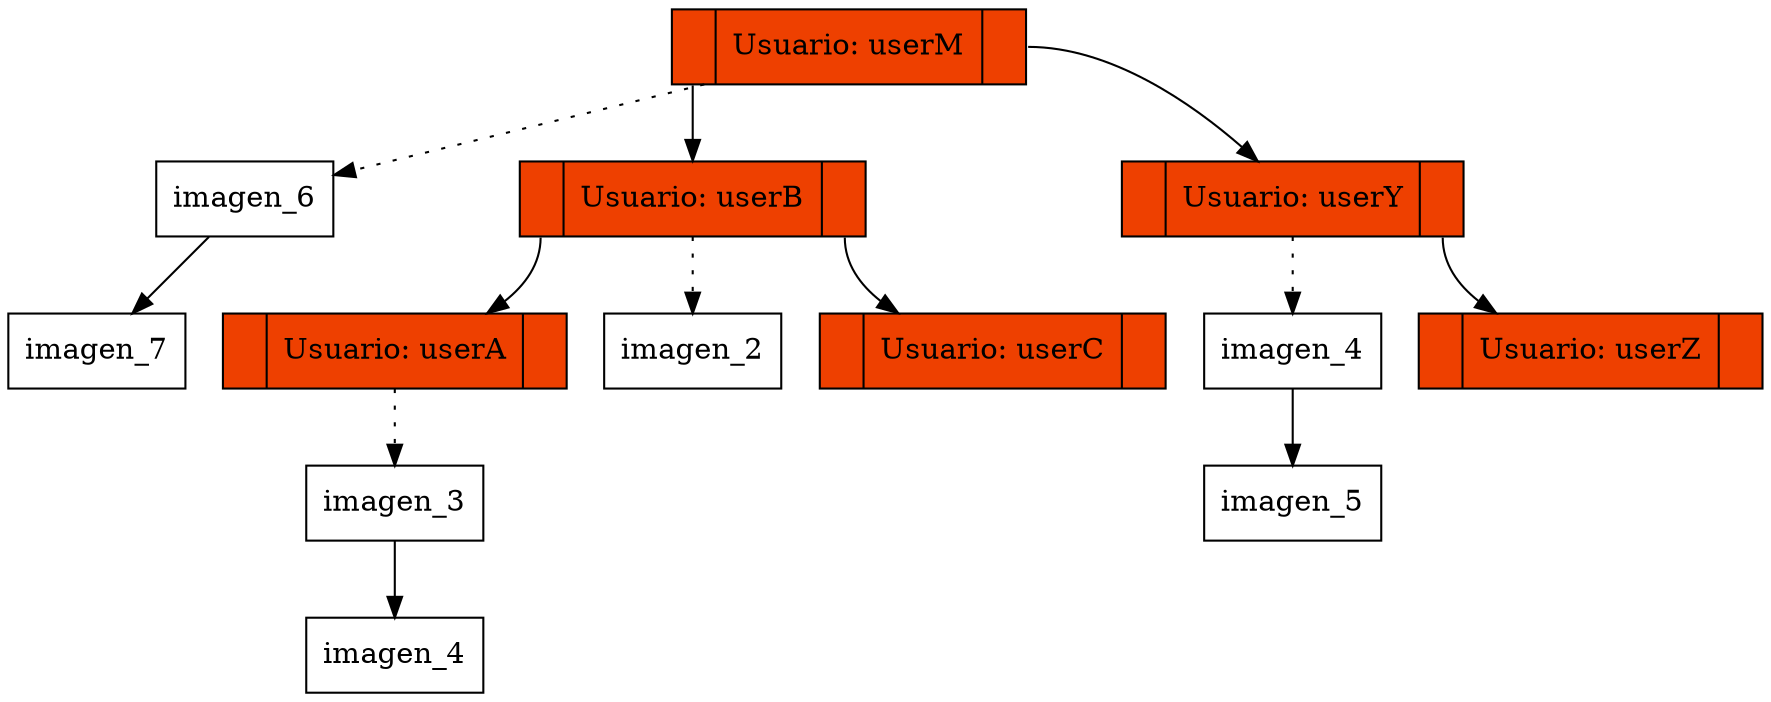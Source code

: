digraph g{
	Node8601332:C0->Node845275; 
	Node8601332:C1->Node3847813; 
	Node8601332->Node_userM_6[style=dotted]; 
	Node_userM_6->Node_userM_7; 

 	Node_userM_6[shape=record,width=.9,height=.5,label = "imagen_6"] 

 	Node_userM_7[shape=record,width=.9,height=.5,label = "imagen_7"] 
	Node845275:C0->Node6865180; 
	Node845275:C1->Node2538854; 
	Node845275->Node_userB_2[style=dotted]; 

 	Node_userB_2[shape=record,width=.9,height=.5,label = "imagen_2"] 
	Node6865180->Node_userA_3[style=dotted]; 
	Node_userA_3->Node_userA_4; 

 	Node_userA_3[shape=record,width=.9,height=.5,label = "imagen_3"] 

 	Node_userA_4[shape=record,width=.9,height=.5,label = "imagen_4"] 

 	Node6865180[shape=record,width=.9,height=.5,style=filled,fillcolor=orangered2,label = "<C0>|Usuario: userA|<C1>"] 

 	Node2538854[shape=record,width=.9,height=.5,style=filled,fillcolor=orangered2,label = "<C0>|Usuario: userC|<C1>"] 

 	Node845275[shape=record,width=.9,height=.5,style=filled,fillcolor=orangered2,label = "<C0>|Usuario: userB|<C1>"] 
	Node3847813:C1->Node3648483; 
	Node3847813->Node_userY_4[style=dotted]; 
	Node_userY_4->Node_userY_5; 

 	Node_userY_4[shape=record,width=.9,height=.5,label = "imagen_4"] 

 	Node_userY_5[shape=record,width=.9,height=.5,label = "imagen_5"] 

 	Node3648483[shape=record,width=.9,height=.5,style=filled,fillcolor=orangered2,label = "<C0>|Usuario: userZ|<C1>"] 

 	Node3847813[shape=record,width=.9,height=.5,style=filled,fillcolor=orangered2,label = "<C0>|Usuario: userY|<C1>"] 

 	Node8601332[shape=record,width=.9,height=.5,style=filled,fillcolor=orangered2,label = "<C0>|Usuario: userM|<C1>"] 
}

